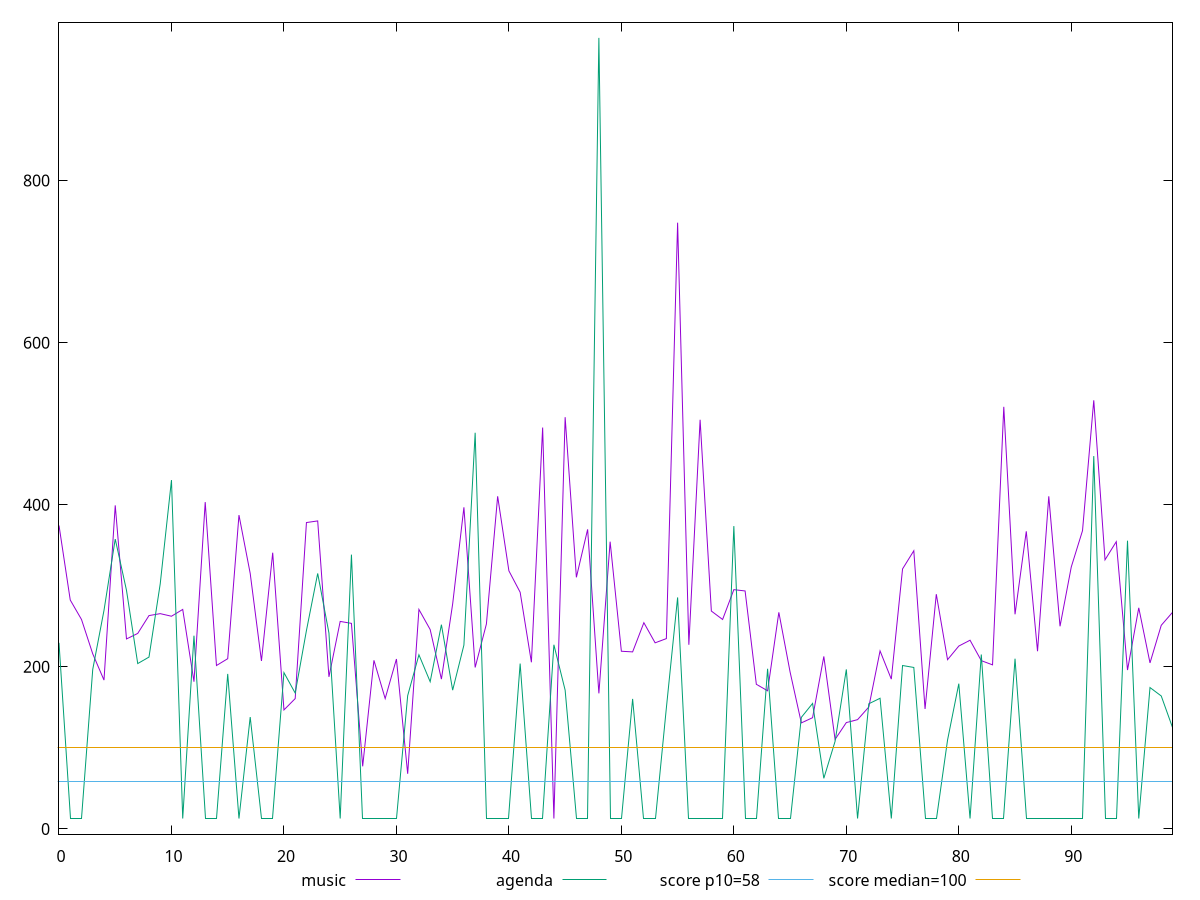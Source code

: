 reset

$music <<EOF
0 374.40000000000003
1 282.40000000000003
2 258.40000000000003
3 216.00000000000074
4 183.60000000000002
5 399.20000000000005
6 234.4
7 241.20000000000002
8 263.2
9 265.6
10 262.40000000000003
11 270.8
12 181.60000000000002
13 403.20000000000005
14 201.60000000000002
15 210
16 387.20000000000005
17 315.20000000000005
18 207.20000000000002
19 340.80000000000075
20 146.8
21 160.8
22 378
23 380
24 187.60000000000002
25 255.99999999999926
26 253.60000000000002
27 77.2
28 208
29 160.8
30 209.60000000000002
31 68
32 270.8
33 246
34 184.8
35 277.6
36 396.7999999999993
37 199.20000000000002
38 252.79999999999964
39 410.4000000000008
40 318.40000000000003
41 292
42 205.60000000000002
43 495.1999999999993
44 12.8
45 507.9999999999993
46 310.40000000000003
47 369.6
48 167.20000000000002
49 354.40000000000003
50 219.20000000000002
51 218.39999999999964
52 254.40000000000038
53 229.59999999999928
54 234.8
55 748
56 227.20000000000073
57 504.8
58 268.7999999999993
59 258.40000000000003
60 295.2
61 293.6
62 178.4
63 170.4
64 267.2
65 193.59999999999965
66 130.8
67 137.20000000000002
68 212.8
69 110.4
70 131.20000000000002
71 134.8
72 150.4
73 219.60000000000036
74 184.8
75 320.8
76 343.20000000000005
77 148
78 289.6
79 208.8
80 225.60000000000002
81 232.8
82 207.60000000000002
83 202.4
84 520.8000000000001
85 264.7999999999993
86 367.20000000000005
87 219.20000000000002
88 410.40000000000003
89 250
90 323.20000000000005
91 367.9999999999993
92 528.8000000000001
93 332
94 354.40000000000003
95 196
96 272.8
97 204.8
98 251.20000000000002
99 267.2
EOF

$agenda <<EOF
0 229.60000000000002
1 12.8
2 12.8
3 196.79999999999856
4 269.6
5 357.6
6 294.40000000000003
7 204
8 212
9 302.40000000000003
10 430.40000000000003
11 12.8
12 238.4
13 12.8
14 12.8
15 191.20000000000002
16 12.8
17 138
18 12.8
19 12.8
20 192.8
21 167.60000000000002
22 244.8
23 315.20000000000005
24 241.60000000000002
25 12.8
26 338.40000000000003
27 12.8
28 12.8
29 12.8
30 12.8
31 164.4
32 214.8
33 181.60000000000002
34 252
35 171.2000000000004
36 226.8
37 488.80000000000075
38 12.8
39 12.8
40 12.8
41 204
42 12.8
43 12.8
44 227.20000000000002
45 171.20000000000002
46 12.8
47 12.8
48 976.0000000000015
49 12.8
50 12.8
51 160.4
52 12.8
53 12.8
54 149.20000000000002
55 285.6
56 12.8
57 12.8
58 12.8
59 12.8
60 373.6
61 12.8
62 12.8
63 197.60000000000002
64 12.8
65 12.8
66 137.6
67 154.8
68 62.400000000000006
69 108
70 196.80000000000075
71 12.8
72 154.4
73 161.20000000000002
74 12.8
75 201.60000000000002
76 199.20000000000002
77 12.8
78 12.8
79 109.60000000000001
80 179.20000000000002
81 12.8
82 215.20000000000002
83 12.8
84 12.8
85 210
86 12.8
87 12.8
88 12.8
89 12.8
90 12.8
91 12.8
92 460
93 12.8
94 12.8
95 355.6
96 12.8
97 174.4
98 164
99 125.2
EOF

set key outside below
set xrange [0:99]
set yrange [-6.464000000000031:995.2640000000015]
set trange [-6.464000000000031:995.2640000000015]
set terminal svg size 640, 520 enhanced background rgb 'white'
set output "reports/report_00028_2021-02-24T12-49-42.674Z/estimated-input-latency/comparison/line/0_vs_1.svg"

plot $music title "music" with line, \
     $agenda title "agenda" with line, \
     58 title "score p10=58", \
     100 title "score median=100"

reset
